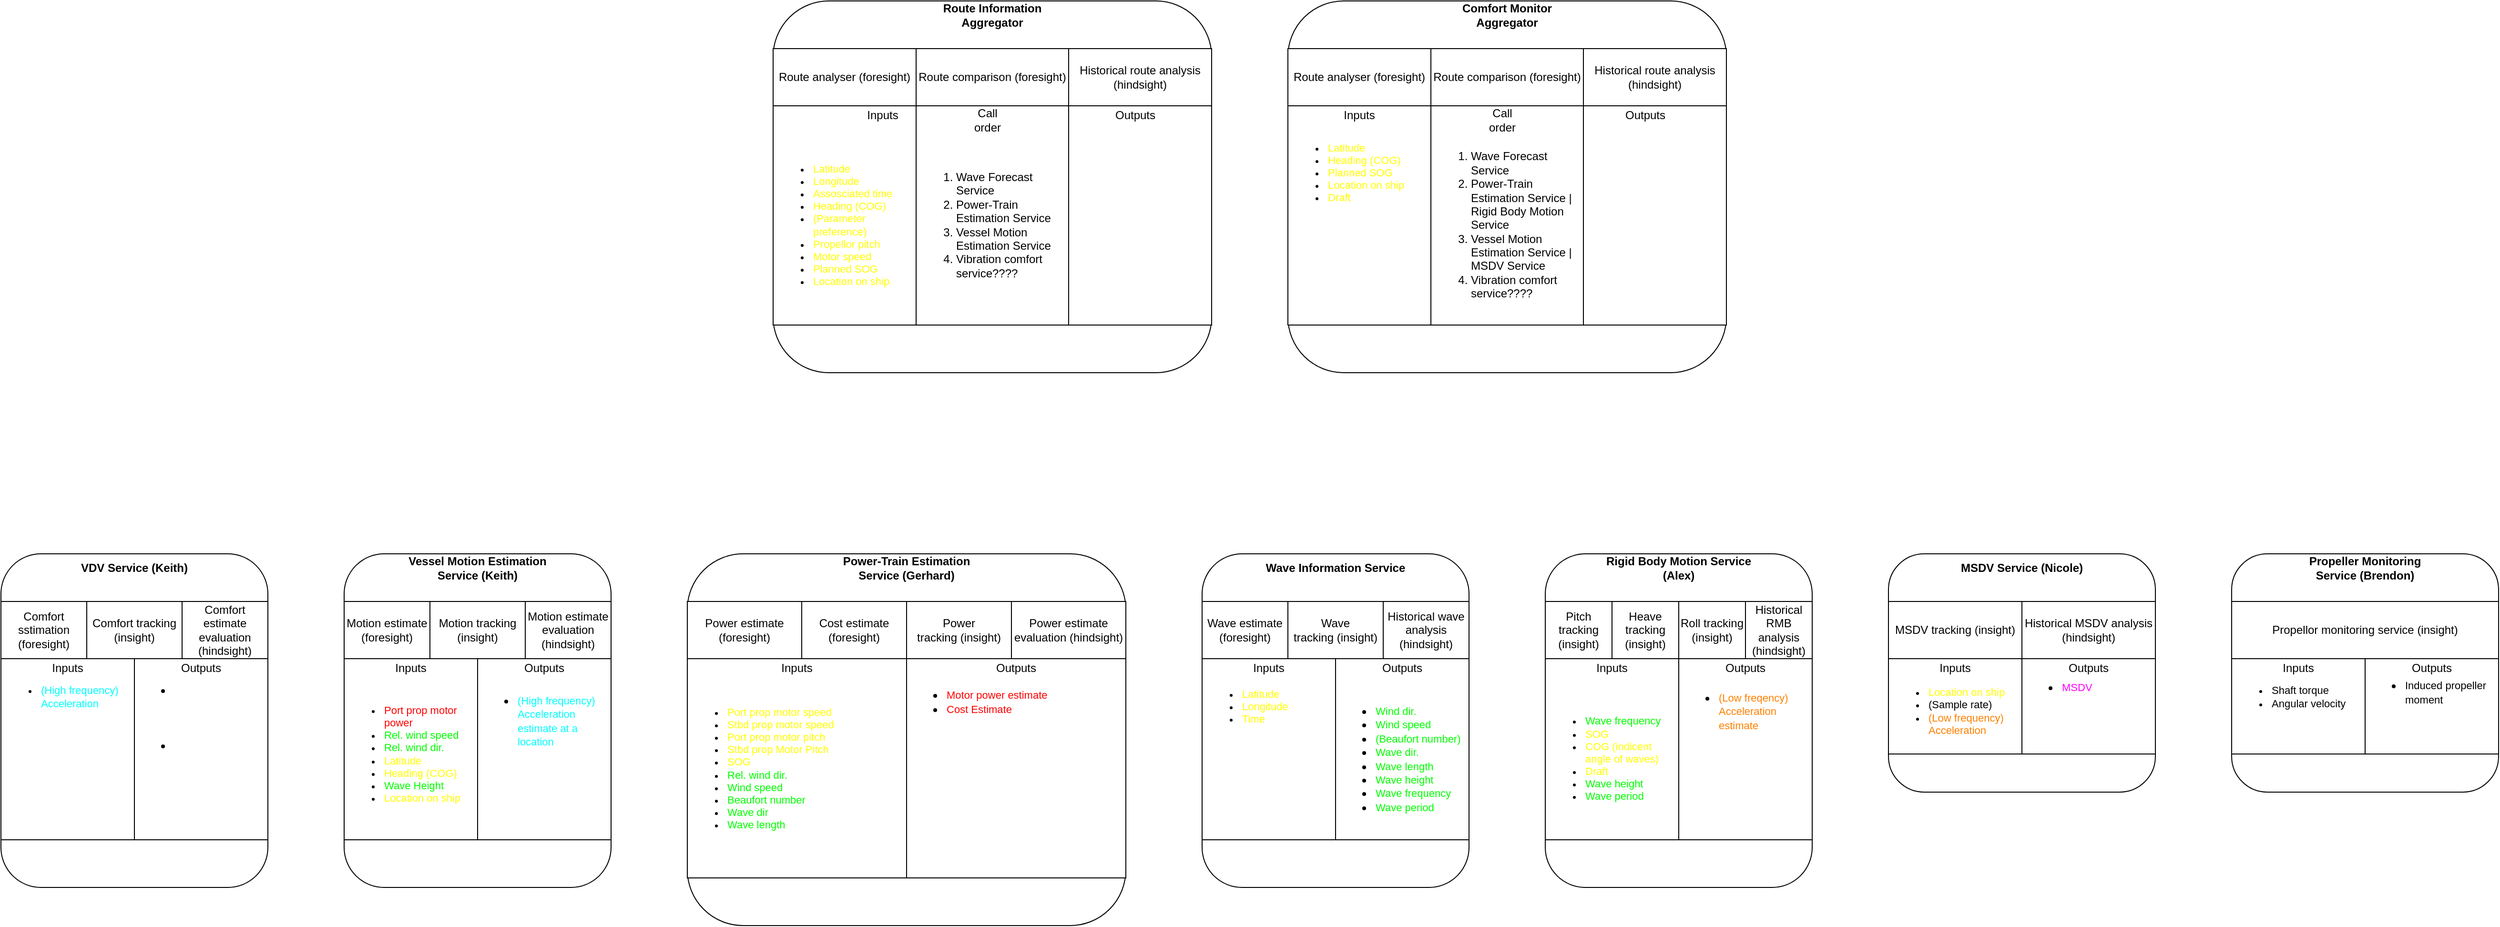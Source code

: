 <mxfile>
    <diagram id="dsrl2bsn8HHQjmTc-GfR" name="Page-1">
        <mxGraphModel dx="2766" dy="771" grid="1" gridSize="10" guides="1" tooltips="1" connect="1" arrows="1" fold="1" page="1" pageScale="1" pageWidth="827" pageHeight="1169" math="0" shadow="0">
            <root>
                <mxCell id="0"/>
                <mxCell id="1" parent="0"/>
                <mxCell id="2" value="" style="rounded=1;whiteSpace=wrap;html=1;" vertex="1" parent="1">
                    <mxGeometry x="320" y="90" width="460" height="390" as="geometry"/>
                </mxCell>
                <mxCell id="3" value="" style="rounded=0;whiteSpace=wrap;html=1;" vertex="1" parent="1">
                    <mxGeometry x="470" y="200" width="160" height="230" as="geometry"/>
                </mxCell>
                <mxCell id="4" value="" style="rounded=1;whiteSpace=wrap;html=1;" vertex="1" parent="1">
                    <mxGeometry x="-670" y="670" width="280" height="350" as="geometry"/>
                </mxCell>
                <mxCell id="5" value="" style="rounded=0;whiteSpace=wrap;html=1;" vertex="1" parent="1">
                    <mxGeometry x="-670" y="780" width="140" height="190" as="geometry"/>
                </mxCell>
                <mxCell id="6" value="" style="rounded=0;whiteSpace=wrap;html=1;" vertex="1" parent="1">
                    <mxGeometry x="-530" y="780" width="140" height="190" as="geometry"/>
                </mxCell>
                <mxCell id="7" value="&lt;b&gt;Vessel Motion Estimation Service (Keith)&lt;/b&gt;" style="text;html=1;strokeColor=none;fillColor=none;align=center;verticalAlign=middle;whiteSpace=wrap;rounded=0;" vertex="1" parent="1">
                    <mxGeometry x="-610" y="670" width="160" height="30" as="geometry"/>
                </mxCell>
                <mxCell id="8" value="Motion estimate (foresight)" style="rounded=0;whiteSpace=wrap;html=1;" vertex="1" parent="1">
                    <mxGeometry x="-670" y="720" width="90" height="60" as="geometry"/>
                </mxCell>
                <mxCell id="9" value="Motion tracking (insight)" style="rounded=0;whiteSpace=wrap;html=1;" vertex="1" parent="1">
                    <mxGeometry x="-580" y="720" width="100" height="60" as="geometry"/>
                </mxCell>
                <mxCell id="10" value="Motion estimate evaluation (hindsight)" style="rounded=0;whiteSpace=wrap;html=1;" vertex="1" parent="1">
                    <mxGeometry x="-480" y="720" width="90" height="60" as="geometry"/>
                </mxCell>
                <mxCell id="11" value="Inputs" style="text;html=1;strokeColor=none;fillColor=none;align=center;verticalAlign=middle;whiteSpace=wrap;rounded=0;" vertex="1" parent="1">
                    <mxGeometry x="-620" y="780" width="40" height="20" as="geometry"/>
                </mxCell>
                <mxCell id="12" value="&lt;ul style=&quot;font-size: 11px&quot;&gt;&lt;li&gt;&lt;font color=&quot;#ff0000&quot;&gt;Port prop motor power&lt;/font&gt;&lt;/li&gt;&lt;li&gt;&lt;font color=&quot;#00ff00&quot;&gt;Rel. wind speed&lt;/font&gt;&lt;/li&gt;&lt;li&gt;&lt;font color=&quot;#00ff00&quot;&gt;Rel. wind dir.&lt;/font&gt;&lt;/li&gt;&lt;li&gt;&lt;font color=&quot;#ffff00&quot;&gt;Latitude&lt;/font&gt;&lt;/li&gt;&lt;li&gt;&lt;font color=&quot;#ffff00&quot;&gt;Heading (COG)&lt;/font&gt;&lt;/li&gt;&lt;li&gt;&lt;font color=&quot;#00ff00&quot;&gt;Wave Height&lt;/font&gt;&lt;/li&gt;&lt;li&gt;&lt;font color=&quot;#ffff00&quot;&gt;Location on ship&lt;/font&gt;&lt;/li&gt;&lt;/ul&gt;" style="text;html=1;strokeColor=none;fillColor=none;align=left;verticalAlign=middle;whiteSpace=wrap;rounded=0;" vertex="1" parent="1">
                    <mxGeometry x="-670" y="800" width="140" height="160" as="geometry"/>
                </mxCell>
                <mxCell id="13" value="Outputs" style="text;html=1;strokeColor=none;fillColor=none;align=center;verticalAlign=middle;whiteSpace=wrap;rounded=0;" vertex="1" parent="1">
                    <mxGeometry x="-480" y="780" width="40" height="20" as="geometry"/>
                </mxCell>
                <mxCell id="14" value="&lt;ul&gt;&lt;li&gt;&lt;font style=&quot;font-size: 11px&quot; color=&quot;#00ffff&quot;&gt;(High frequency) Acceleration estimate at a location&lt;/font&gt;&lt;/li&gt;&lt;/ul&gt;" style="text;html=1;strokeColor=none;fillColor=none;align=left;verticalAlign=middle;whiteSpace=wrap;rounded=0;" vertex="1" parent="1">
                    <mxGeometry x="-530" y="800" width="140" height="90" as="geometry"/>
                </mxCell>
                <mxCell id="15" value="" style="rounded=1;whiteSpace=wrap;html=1;" vertex="1" parent="1">
                    <mxGeometry x="-310" y="670" width="460" height="390" as="geometry"/>
                </mxCell>
                <mxCell id="16" value="" style="rounded=0;whiteSpace=wrap;html=1;" vertex="1" parent="1">
                    <mxGeometry x="-310" y="780" width="230" height="230" as="geometry"/>
                </mxCell>
                <mxCell id="17" value="" style="rounded=0;whiteSpace=wrap;html=1;" vertex="1" parent="1">
                    <mxGeometry x="-80" y="780" width="230" height="230" as="geometry"/>
                </mxCell>
                <mxCell id="18" value="&lt;b&gt;Power-Train Estimation Service (Gerhard)&lt;/b&gt;" style="text;html=1;strokeColor=none;fillColor=none;align=center;verticalAlign=middle;whiteSpace=wrap;rounded=0;" vertex="1" parent="1">
                    <mxGeometry x="-160" y="670" width="160" height="30" as="geometry"/>
                </mxCell>
                <mxCell id="19" value="Power estimate (foresight)" style="rounded=0;whiteSpace=wrap;html=1;" vertex="1" parent="1">
                    <mxGeometry x="-310" y="720" width="120" height="60" as="geometry"/>
                </mxCell>
                <mxCell id="20" value="Power tracking&amp;nbsp;(insight)" style="rounded=0;whiteSpace=wrap;html=1;" vertex="1" parent="1">
                    <mxGeometry x="-80" y="720" width="110" height="60" as="geometry"/>
                </mxCell>
                <mxCell id="21" value="Power estimate evaluation (hindsight)" style="rounded=0;whiteSpace=wrap;html=1;" vertex="1" parent="1">
                    <mxGeometry x="30" y="720" width="120" height="60" as="geometry"/>
                </mxCell>
                <mxCell id="22" value="Inputs" style="text;html=1;strokeColor=none;fillColor=none;align=center;verticalAlign=middle;whiteSpace=wrap;rounded=0;" vertex="1" parent="1">
                    <mxGeometry x="-215" y="780" width="40" height="20" as="geometry"/>
                </mxCell>
                <mxCell id="23" value="&lt;ul style=&quot;font-size: 11px&quot;&gt;&lt;li&gt;&lt;font color=&quot;#ffff00&quot;&gt;Port prop motor speed&lt;/font&gt;&lt;/li&gt;&lt;li&gt;&lt;font color=&quot;#ffff00&quot;&gt;Stbd prop motor speed&lt;/font&gt;&lt;/li&gt;&lt;li&gt;&lt;font color=&quot;#ffff00&quot;&gt;Port prop motor pitch&lt;/font&gt;&lt;/li&gt;&lt;li&gt;&lt;font color=&quot;#ffff00&quot;&gt;Stbd prop Motor Pitch&lt;/font&gt;&lt;/li&gt;&lt;li&gt;&lt;font color=&quot;#ffff00&quot;&gt;SOG&lt;/font&gt;&lt;/li&gt;&lt;li&gt;&lt;font color=&quot;#00ff00&quot;&gt;Rel. wind dir.&lt;/font&gt;&lt;/li&gt;&lt;li&gt;&lt;font color=&quot;#00ff00&quot;&gt;Wind speed&lt;/font&gt;&lt;/li&gt;&lt;li&gt;&lt;font color=&quot;#00ff00&quot;&gt;Beaufort number&lt;/font&gt;&lt;/li&gt;&lt;li&gt;&lt;font color=&quot;#00ff00&quot;&gt;Wave dir&lt;/font&gt;&lt;/li&gt;&lt;li&gt;&lt;font color=&quot;#00ff00&quot;&gt;Wave length&lt;/font&gt;&lt;/li&gt;&lt;/ul&gt;" style="text;html=1;strokeColor=none;fillColor=none;align=left;verticalAlign=middle;whiteSpace=wrap;rounded=0;" vertex="1" parent="1">
                    <mxGeometry x="-310" y="800" width="230" height="190" as="geometry"/>
                </mxCell>
                <mxCell id="24" value="Outputs" style="text;html=1;strokeColor=none;fillColor=none;align=center;verticalAlign=middle;whiteSpace=wrap;rounded=0;" vertex="1" parent="1">
                    <mxGeometry x="15" y="780" width="40" height="20" as="geometry"/>
                </mxCell>
                <mxCell id="25" value="&lt;ul&gt;&lt;li&gt;&lt;span style=&quot;font-size: 11px&quot;&gt;&lt;font color=&quot;#ff0000&quot;&gt;Motor power estimate&lt;/font&gt;&lt;/span&gt;&lt;/li&gt;&lt;li&gt;&lt;span style=&quot;font-size: 11px&quot;&gt;&lt;font color=&quot;#ff0000&quot;&gt;Cost Estimate&lt;/font&gt;&lt;/span&gt;&lt;/li&gt;&lt;/ul&gt;" style="text;html=1;strokeColor=none;fillColor=none;align=left;verticalAlign=middle;whiteSpace=wrap;rounded=0;" vertex="1" parent="1">
                    <mxGeometry x="-80" y="800" width="230" height="50" as="geometry"/>
                </mxCell>
                <mxCell id="26" value="Cost estimate (foresight)" style="rounded=0;whiteSpace=wrap;html=1;" vertex="1" parent="1">
                    <mxGeometry x="-190" y="720" width="110" height="60" as="geometry"/>
                </mxCell>
                <mxCell id="27" value="" style="rounded=1;whiteSpace=wrap;html=1;" vertex="1" parent="1">
                    <mxGeometry x="230" y="670" width="280" height="350" as="geometry"/>
                </mxCell>
                <mxCell id="28" value="" style="rounded=0;whiteSpace=wrap;html=1;" vertex="1" parent="1">
                    <mxGeometry x="230" y="780" width="140" height="190" as="geometry"/>
                </mxCell>
                <mxCell id="29" value="" style="rounded=0;whiteSpace=wrap;html=1;" vertex="1" parent="1">
                    <mxGeometry x="370" y="780" width="140" height="190" as="geometry"/>
                </mxCell>
                <mxCell id="30" value="&lt;b&gt;Wave Information Service&lt;/b&gt;" style="text;html=1;strokeColor=none;fillColor=none;align=center;verticalAlign=middle;whiteSpace=wrap;rounded=0;" vertex="1" parent="1">
                    <mxGeometry x="290" y="670" width="160" height="30" as="geometry"/>
                </mxCell>
                <mxCell id="31" value="Wave estimate (foresight)" style="rounded=0;whiteSpace=wrap;html=1;" vertex="1" parent="1">
                    <mxGeometry x="230" y="720" width="90" height="60" as="geometry"/>
                </mxCell>
                <mxCell id="32" value="Wave tracking&amp;nbsp;(insight)" style="rounded=0;whiteSpace=wrap;html=1;" vertex="1" parent="1">
                    <mxGeometry x="320" y="720" width="100" height="60" as="geometry"/>
                </mxCell>
                <mxCell id="33" value="Historical wave analysis (hindsight)" style="rounded=0;whiteSpace=wrap;html=1;" vertex="1" parent="1">
                    <mxGeometry x="420" y="720" width="90" height="60" as="geometry"/>
                </mxCell>
                <mxCell id="34" value="Inputs" style="text;html=1;strokeColor=none;fillColor=none;align=center;verticalAlign=middle;whiteSpace=wrap;rounded=0;" vertex="1" parent="1">
                    <mxGeometry x="280" y="780" width="40" height="20" as="geometry"/>
                </mxCell>
                <mxCell id="35" value="&lt;ul style=&quot;font-size: 11px&quot;&gt;&lt;li&gt;&lt;font color=&quot;#ffff00&quot;&gt;Latitude&lt;/font&gt;&lt;/li&gt;&lt;li&gt;&lt;font color=&quot;#ffff00&quot;&gt;Longitude&lt;/font&gt;&lt;/li&gt;&lt;li&gt;&lt;font color=&quot;#ffff00&quot;&gt;Time&lt;/font&gt;&lt;/li&gt;&lt;/ul&gt;" style="text;html=1;strokeColor=none;fillColor=none;align=left;verticalAlign=middle;whiteSpace=wrap;rounded=0;" vertex="1" parent="1">
                    <mxGeometry x="230" y="800" width="140" height="60" as="geometry"/>
                </mxCell>
                <mxCell id="36" value="Outputs" style="text;html=1;strokeColor=none;fillColor=none;align=center;verticalAlign=middle;whiteSpace=wrap;rounded=0;" vertex="1" parent="1">
                    <mxGeometry x="420" y="780" width="40" height="20" as="geometry"/>
                </mxCell>
                <mxCell id="37" value="&lt;ul&gt;&lt;li&gt;&lt;span style=&quot;font-size: 11px&quot;&gt;&lt;font color=&quot;#00ff00&quot;&gt;Wind dir.&lt;/font&gt;&lt;/span&gt;&lt;/li&gt;&lt;li&gt;&lt;span style=&quot;font-size: 11px&quot;&gt;&lt;font color=&quot;#00ff00&quot;&gt;Wind speed&lt;/font&gt;&lt;/span&gt;&lt;/li&gt;&lt;li&gt;&lt;span style=&quot;font-size: 11px&quot;&gt;&lt;font color=&quot;#00ff00&quot;&gt;(Beaufort number)&lt;/font&gt;&lt;/span&gt;&lt;/li&gt;&lt;li&gt;&lt;span style=&quot;font-size: 11px&quot;&gt;&lt;font color=&quot;#00ff00&quot;&gt;Wave dir.&lt;/font&gt;&lt;/span&gt;&lt;/li&gt;&lt;li&gt;&lt;span style=&quot;font-size: 11px&quot;&gt;&lt;font color=&quot;#00ff00&quot;&gt;Wave length&lt;/font&gt;&lt;/span&gt;&lt;/li&gt;&lt;li&gt;&lt;span style=&quot;font-size: 11px&quot;&gt;&lt;font color=&quot;#00ff00&quot;&gt;Wave height&lt;/font&gt;&lt;/span&gt;&lt;/li&gt;&lt;li&gt;&lt;span style=&quot;font-size: 11px&quot;&gt;&lt;font color=&quot;#00ff00&quot;&gt;Wave frequency&lt;/font&gt;&lt;/span&gt;&lt;/li&gt;&lt;li&gt;&lt;span style=&quot;font-size: 11px&quot;&gt;&lt;font color=&quot;#00ff00&quot;&gt;Wave period&lt;/font&gt;&lt;/span&gt;&lt;/li&gt;&lt;/ul&gt;" style="text;html=1;strokeColor=none;fillColor=none;align=left;verticalAlign=middle;whiteSpace=wrap;rounded=0;" vertex="1" parent="1">
                    <mxGeometry x="370" y="800" width="140" height="170" as="geometry"/>
                </mxCell>
                <mxCell id="38" value="" style="rounded=1;whiteSpace=wrap;html=1;" vertex="1" parent="1">
                    <mxGeometry x="590" y="670" width="280" height="350" as="geometry"/>
                </mxCell>
                <mxCell id="39" value="" style="rounded=0;whiteSpace=wrap;html=1;" vertex="1" parent="1">
                    <mxGeometry x="590" y="780" width="140" height="190" as="geometry"/>
                </mxCell>
                <mxCell id="40" value="" style="rounded=0;whiteSpace=wrap;html=1;" vertex="1" parent="1">
                    <mxGeometry x="730" y="780" width="140" height="190" as="geometry"/>
                </mxCell>
                <mxCell id="41" value="&lt;b&gt;Rigid Body Motion Service (Alex)&lt;/b&gt;" style="text;html=1;strokeColor=none;fillColor=none;align=center;verticalAlign=middle;whiteSpace=wrap;rounded=0;" vertex="1" parent="1">
                    <mxGeometry x="650" y="670" width="160" height="30" as="geometry"/>
                </mxCell>
                <mxCell id="42" value="Pitch tracking (insight)" style="rounded=0;whiteSpace=wrap;html=1;" vertex="1" parent="1">
                    <mxGeometry x="590" y="720" width="70" height="60" as="geometry"/>
                </mxCell>
                <mxCell id="43" value="Historical RMB analysis (hindsight)" style="rounded=0;whiteSpace=wrap;html=1;" vertex="1" parent="1">
                    <mxGeometry x="800" y="720" width="70" height="60" as="geometry"/>
                </mxCell>
                <mxCell id="44" value="Inputs" style="text;html=1;strokeColor=none;fillColor=none;align=center;verticalAlign=middle;whiteSpace=wrap;rounded=0;" vertex="1" parent="1">
                    <mxGeometry x="640" y="780" width="40" height="20" as="geometry"/>
                </mxCell>
                <mxCell id="45" value="&lt;ul style=&quot;font-size: 11px&quot;&gt;&lt;li&gt;&lt;font color=&quot;#00ff00&quot;&gt;Wave frequency&lt;/font&gt;&lt;/li&gt;&lt;li&gt;&lt;font color=&quot;#ffff00&quot;&gt;SOG&lt;/font&gt;&lt;/li&gt;&lt;li&gt;&lt;font color=&quot;#ffff00&quot;&gt;COG (indicent angle of waves)&lt;/font&gt;&lt;/li&gt;&lt;li&gt;&lt;font color=&quot;#ffff00&quot;&gt;Draft&lt;/font&gt;&lt;/li&gt;&lt;li&gt;&lt;font color=&quot;#00ff00&quot;&gt;Wave height&lt;/font&gt;&lt;/li&gt;&lt;li&gt;&lt;font color=&quot;#00ff00&quot;&gt;Wave period&lt;/font&gt;&lt;/li&gt;&lt;/ul&gt;" style="text;html=1;strokeColor=none;fillColor=none;align=left;verticalAlign=middle;whiteSpace=wrap;rounded=0;" vertex="1" parent="1">
                    <mxGeometry x="590" y="800" width="140" height="170" as="geometry"/>
                </mxCell>
                <mxCell id="46" value="Outputs" style="text;html=1;strokeColor=none;fillColor=none;align=center;verticalAlign=middle;whiteSpace=wrap;rounded=0;" vertex="1" parent="1">
                    <mxGeometry x="780" y="780" width="40" height="20" as="geometry"/>
                </mxCell>
                <mxCell id="47" value="&lt;ul&gt;&lt;li&gt;&lt;span style=&quot;font-size: 11px&quot;&gt;&lt;font color=&quot;#ff8000&quot;&gt;(Low freqency) Acceleration estimate&lt;/font&gt;&lt;/span&gt;&lt;/li&gt;&lt;/ul&gt;" style="text;html=1;strokeColor=none;fillColor=none;align=left;verticalAlign=middle;whiteSpace=wrap;rounded=0;" vertex="1" parent="1">
                    <mxGeometry x="730" y="800" width="140" height="70" as="geometry"/>
                </mxCell>
                <mxCell id="48" value="Heave tracking (insight)" style="rounded=0;whiteSpace=wrap;html=1;" vertex="1" parent="1">
                    <mxGeometry x="660" y="720" width="70" height="60" as="geometry"/>
                </mxCell>
                <mxCell id="49" value="Roll tracking (insight)" style="rounded=0;whiteSpace=wrap;html=1;" vertex="1" parent="1">
                    <mxGeometry x="730" y="720" width="70" height="60" as="geometry"/>
                </mxCell>
                <mxCell id="50" value="" style="rounded=1;whiteSpace=wrap;html=1;" vertex="1" parent="1">
                    <mxGeometry x="950" y="670" width="280" height="250" as="geometry"/>
                </mxCell>
                <mxCell id="51" value="" style="rounded=0;whiteSpace=wrap;html=1;" vertex="1" parent="1">
                    <mxGeometry x="950" y="780" width="140" height="100" as="geometry"/>
                </mxCell>
                <mxCell id="52" value="" style="rounded=0;whiteSpace=wrap;html=1;" vertex="1" parent="1">
                    <mxGeometry x="1090" y="780" width="140" height="100" as="geometry"/>
                </mxCell>
                <mxCell id="53" value="&lt;b&gt;MSDV Service (Nicole)&lt;/b&gt;" style="text;html=1;strokeColor=none;fillColor=none;align=center;verticalAlign=middle;whiteSpace=wrap;rounded=0;" vertex="1" parent="1">
                    <mxGeometry x="1010" y="670" width="160" height="30" as="geometry"/>
                </mxCell>
                <mxCell id="54" value="MSDV tracking (insight)" style="rounded=0;whiteSpace=wrap;html=1;" vertex="1" parent="1">
                    <mxGeometry x="950" y="720" width="140" height="60" as="geometry"/>
                </mxCell>
                <mxCell id="55" value="Historical MSDV analysis (hindsight)" style="rounded=0;whiteSpace=wrap;html=1;" vertex="1" parent="1">
                    <mxGeometry x="1090" y="720" width="140" height="60" as="geometry"/>
                </mxCell>
                <mxCell id="56" value="Inputs" style="text;html=1;strokeColor=none;fillColor=none;align=center;verticalAlign=middle;whiteSpace=wrap;rounded=0;" vertex="1" parent="1">
                    <mxGeometry x="1000" y="780" width="40" height="20" as="geometry"/>
                </mxCell>
                <mxCell id="57" value="&lt;ul style=&quot;font-size: 11px&quot;&gt;&lt;li&gt;&lt;font color=&quot;#ffff00&quot;&gt;Location on ship&lt;/font&gt;&lt;/li&gt;&lt;li&gt;(Sample rate)&lt;/li&gt;&lt;li&gt;&lt;font color=&quot;#ff8000&quot;&gt;(Low frequency) Acceleration&lt;/font&gt;&lt;/li&gt;&lt;/ul&gt;" style="text;html=1;strokeColor=none;fillColor=none;align=left;verticalAlign=middle;whiteSpace=wrap;rounded=0;" vertex="1" parent="1">
                    <mxGeometry x="950" y="800" width="140" height="70" as="geometry"/>
                </mxCell>
                <mxCell id="58" value="Outputs" style="text;html=1;strokeColor=none;fillColor=none;align=center;verticalAlign=middle;whiteSpace=wrap;rounded=0;" vertex="1" parent="1">
                    <mxGeometry x="1140" y="780" width="40" height="20" as="geometry"/>
                </mxCell>
                <mxCell id="59" value="&lt;ul&gt;&lt;li&gt;&lt;span style=&quot;font-size: 11px&quot;&gt;&lt;font color=&quot;#ff00ff&quot;&gt;MSDV&lt;/font&gt;&lt;/span&gt;&lt;/li&gt;&lt;/ul&gt;" style="text;html=1;strokeColor=none;fillColor=none;align=left;verticalAlign=middle;whiteSpace=wrap;rounded=0;" vertex="1" parent="1">
                    <mxGeometry x="1090" y="800" width="140" height="20" as="geometry"/>
                </mxCell>
                <mxCell id="60" value="" style="rounded=1;whiteSpace=wrap;html=1;" vertex="1" parent="1">
                    <mxGeometry x="1310" y="670" width="280" height="250" as="geometry"/>
                </mxCell>
                <mxCell id="61" value="" style="rounded=0;whiteSpace=wrap;html=1;" vertex="1" parent="1">
                    <mxGeometry x="1310" y="780" width="140" height="100" as="geometry"/>
                </mxCell>
                <mxCell id="62" value="" style="rounded=0;whiteSpace=wrap;html=1;" vertex="1" parent="1">
                    <mxGeometry x="1450" y="780" width="140" height="100" as="geometry"/>
                </mxCell>
                <mxCell id="63" value="&lt;b&gt;Propeller Monitoring Service (Brendon)&lt;/b&gt;" style="text;html=1;strokeColor=none;fillColor=none;align=center;verticalAlign=middle;whiteSpace=wrap;rounded=0;" vertex="1" parent="1">
                    <mxGeometry x="1370" y="670" width="160" height="30" as="geometry"/>
                </mxCell>
                <mxCell id="64" value="Propellor monitoring service (insight)" style="rounded=0;whiteSpace=wrap;html=1;" vertex="1" parent="1">
                    <mxGeometry x="1310" y="720" width="280" height="60" as="geometry"/>
                </mxCell>
                <mxCell id="65" value="Inputs" style="text;html=1;strokeColor=none;fillColor=none;align=center;verticalAlign=middle;whiteSpace=wrap;rounded=0;" vertex="1" parent="1">
                    <mxGeometry x="1360" y="780" width="40" height="20" as="geometry"/>
                </mxCell>
                <mxCell id="66" value="&lt;ul style=&quot;font-size: 11px&quot;&gt;&lt;li&gt;Shaft torque&lt;/li&gt;&lt;li&gt;Angular velocity&lt;/li&gt;&lt;/ul&gt;" style="text;html=1;strokeColor=none;fillColor=none;align=left;verticalAlign=middle;whiteSpace=wrap;rounded=0;" vertex="1" parent="1">
                    <mxGeometry x="1310" y="800" width="140" height="40" as="geometry"/>
                </mxCell>
                <mxCell id="67" value="Outputs" style="text;html=1;strokeColor=none;fillColor=none;align=center;verticalAlign=middle;whiteSpace=wrap;rounded=0;" vertex="1" parent="1">
                    <mxGeometry x="1500" y="780" width="40" height="20" as="geometry"/>
                </mxCell>
                <mxCell id="68" value="&lt;ul&gt;&lt;li&gt;&lt;span style=&quot;font-size: 11px&quot;&gt;Induced propeller moment&lt;/span&gt;&lt;/li&gt;&lt;/ul&gt;" style="text;html=1;strokeColor=none;fillColor=none;align=left;verticalAlign=middle;whiteSpace=wrap;rounded=0;" vertex="1" parent="1">
                    <mxGeometry x="1450" y="800" width="140" height="30" as="geometry"/>
                </mxCell>
                <mxCell id="69" value="" style="rounded=1;whiteSpace=wrap;html=1;" vertex="1" parent="1">
                    <mxGeometry x="-220" y="90" width="460" height="390" as="geometry"/>
                </mxCell>
                <mxCell id="70" value="" style="rounded=0;whiteSpace=wrap;html=1;" vertex="1" parent="1">
                    <mxGeometry x="-220" y="200" width="150" height="230" as="geometry"/>
                </mxCell>
                <mxCell id="71" value="" style="rounded=0;whiteSpace=wrap;html=1;" vertex="1" parent="1">
                    <mxGeometry x="90" y="200" width="150" height="230" as="geometry"/>
                </mxCell>
                <mxCell id="72" value="&lt;b&gt;Route Information Aggregator&lt;/b&gt;" style="text;html=1;strokeColor=none;fillColor=none;align=center;verticalAlign=middle;whiteSpace=wrap;rounded=0;" vertex="1" parent="1">
                    <mxGeometry x="-70" y="90" width="160" height="30" as="geometry"/>
                </mxCell>
                <mxCell id="73" value="Route analyser (foresight)" style="rounded=0;whiteSpace=wrap;html=1;" vertex="1" parent="1">
                    <mxGeometry x="-220" y="140" width="150" height="60" as="geometry"/>
                </mxCell>
                <mxCell id="74" value="Historical route analysis (hindsight)" style="rounded=0;whiteSpace=wrap;html=1;" vertex="1" parent="1">
                    <mxGeometry x="90" y="140" width="150" height="60" as="geometry"/>
                </mxCell>
                <mxCell id="75" value="Inputs" style="text;html=1;strokeColor=none;fillColor=none;align=center;verticalAlign=middle;whiteSpace=wrap;rounded=0;" vertex="1" parent="1">
                    <mxGeometry x="-125" y="200" width="40" height="20" as="geometry"/>
                </mxCell>
                <mxCell id="76" value="&lt;ul style=&quot;font-size: 11px&quot;&gt;&lt;li&gt;&lt;font color=&quot;#ffff00&quot;&gt;Latitude&lt;/font&gt;&lt;/li&gt;&lt;li&gt;&lt;font color=&quot;#ffff00&quot;&gt;Longitude&lt;/font&gt;&lt;/li&gt;&lt;li&gt;&lt;font color=&quot;#ffff00&quot;&gt;Assosciated time&lt;/font&gt;&lt;/li&gt;&lt;li&gt;&lt;font color=&quot;#ffff00&quot;&gt;Heading (COG)&lt;/font&gt;&lt;/li&gt;&lt;li&gt;&lt;font color=&quot;#ffff00&quot;&gt;(Parameter preference)&lt;/font&gt;&lt;/li&gt;&lt;li&gt;&lt;font color=&quot;#ffff00&quot;&gt;Propellor pitch&lt;/font&gt;&lt;/li&gt;&lt;li&gt;&lt;font color=&quot;#ffff00&quot;&gt;Motor speed&lt;/font&gt;&lt;/li&gt;&lt;li&gt;&lt;font color=&quot;#ffff00&quot;&gt;Planned SOG&lt;/font&gt;&lt;/li&gt;&lt;li&gt;&lt;font color=&quot;#ffff00&quot;&gt;Location on ship&lt;/font&gt;&lt;/li&gt;&lt;/ul&gt;" style="text;html=1;strokeColor=none;fillColor=none;align=left;verticalAlign=middle;whiteSpace=wrap;rounded=0;" vertex="1" parent="1">
                    <mxGeometry x="-220" y="220" width="150" height="210" as="geometry"/>
                </mxCell>
                <mxCell id="77" value="Outputs" style="text;html=1;strokeColor=none;fillColor=none;align=center;verticalAlign=middle;whiteSpace=wrap;rounded=0;" vertex="1" parent="1">
                    <mxGeometry x="140" y="200" width="40" height="20" as="geometry"/>
                </mxCell>
                <mxCell id="78" value="&lt;ul&gt;&lt;li&gt;&lt;br&gt;&lt;/li&gt;&lt;/ul&gt;" style="text;html=1;strokeColor=none;fillColor=none;align=left;verticalAlign=middle;whiteSpace=wrap;rounded=0;" vertex="1" parent="1">
                    <mxGeometry x="10" y="220" width="230" height="50" as="geometry"/>
                </mxCell>
                <mxCell id="79" value="Route comparison (foresight)" style="rounded=0;whiteSpace=wrap;html=1;" vertex="1" parent="1">
                    <mxGeometry x="-70" y="140" width="160" height="60" as="geometry"/>
                </mxCell>
                <mxCell id="80" value="" style="rounded=0;whiteSpace=wrap;html=1;" vertex="1" parent="1">
                    <mxGeometry x="320" y="200" width="150" height="230" as="geometry"/>
                </mxCell>
                <mxCell id="81" value="" style="rounded=0;whiteSpace=wrap;html=1;" vertex="1" parent="1">
                    <mxGeometry x="630" y="200" width="150" height="230" as="geometry"/>
                </mxCell>
                <mxCell id="82" value="&lt;b&gt;Comfort Monitor Aggregator&lt;/b&gt;" style="text;html=1;strokeColor=none;fillColor=none;align=center;verticalAlign=middle;whiteSpace=wrap;rounded=0;" vertex="1" parent="1">
                    <mxGeometry x="470" y="90" width="160" height="30" as="geometry"/>
                </mxCell>
                <mxCell id="83" value="Route analyser (foresight)" style="rounded=0;whiteSpace=wrap;html=1;" vertex="1" parent="1">
                    <mxGeometry x="320" y="140" width="150" height="60" as="geometry"/>
                </mxCell>
                <mxCell id="84" value="Historical route analysis (hindsight)" style="rounded=0;whiteSpace=wrap;html=1;" vertex="1" parent="1">
                    <mxGeometry x="630" y="140" width="150" height="60" as="geometry"/>
                </mxCell>
                <mxCell id="85" value="Inputs" style="text;html=1;strokeColor=none;fillColor=none;align=center;verticalAlign=middle;whiteSpace=wrap;rounded=0;" vertex="1" parent="1">
                    <mxGeometry x="375" y="200" width="40" height="20" as="geometry"/>
                </mxCell>
                <mxCell id="86" value="&lt;ul style=&quot;font-size: 11px&quot;&gt;&lt;li&gt;&lt;span style=&quot;color: rgb(255 , 255 , 0)&quot;&gt;Latitude&lt;/span&gt;&lt;/li&gt;&lt;li&gt;&lt;span style=&quot;color: rgb(255 , 255 , 0)&quot;&gt;Heading (COG)&lt;/span&gt;&lt;br&gt;&lt;/li&gt;&lt;li&gt;&lt;span style=&quot;color: rgb(255 , 255 , 0)&quot;&gt;Planned SOG&lt;/span&gt;&lt;br&gt;&lt;/li&gt;&lt;li&gt;&lt;font color=&quot;#ffff00&quot;&gt;Location on ship&lt;/font&gt;&lt;/li&gt;&lt;li&gt;&lt;font color=&quot;#ffff00&quot;&gt;Draft&lt;/font&gt;&lt;/li&gt;&lt;/ul&gt;" style="text;html=1;strokeColor=none;fillColor=none;align=left;verticalAlign=middle;whiteSpace=wrap;rounded=0;" vertex="1" parent="1">
                    <mxGeometry x="320" y="220" width="230" height="100" as="geometry"/>
                </mxCell>
                <mxCell id="87" value="Outputs" style="text;html=1;strokeColor=none;fillColor=none;align=center;verticalAlign=middle;whiteSpace=wrap;rounded=0;" vertex="1" parent="1">
                    <mxGeometry x="675" y="200" width="40" height="20" as="geometry"/>
                </mxCell>
                <mxCell id="88" value="Route comparison (foresight)" style="rounded=0;whiteSpace=wrap;html=1;" vertex="1" parent="1">
                    <mxGeometry x="470" y="140" width="160" height="60" as="geometry"/>
                </mxCell>
                <mxCell id="89" value="" style="rounded=0;whiteSpace=wrap;html=1;" vertex="1" parent="1">
                    <mxGeometry x="-70" y="200" width="160" height="230" as="geometry"/>
                </mxCell>
                <mxCell id="90" value="Call order" style="text;html=1;strokeColor=none;fillColor=none;align=center;verticalAlign=middle;whiteSpace=wrap;rounded=0;" vertex="1" parent="1">
                    <mxGeometry x="-15" y="200" width="40" height="30" as="geometry"/>
                </mxCell>
                <mxCell id="91" value="&lt;ol&gt;&lt;li&gt;Wave Forecast Service&lt;/li&gt;&lt;li&gt;Power-Train Estimation Service&lt;/li&gt;&lt;li&gt;Vessel Motion Estimation Service&lt;/li&gt;&lt;li&gt;Vibration comfort service????&lt;/li&gt;&lt;/ol&gt;" style="text;html=1;strokeColor=none;fillColor=none;align=left;verticalAlign=middle;whiteSpace=wrap;rounded=0;" vertex="1" parent="1">
                    <mxGeometry x="-70" y="220" width="160" height="210" as="geometry"/>
                </mxCell>
                <mxCell id="92" value="Call order" style="text;html=1;strokeColor=none;fillColor=none;align=center;verticalAlign=middle;whiteSpace=wrap;rounded=0;" vertex="1" parent="1">
                    <mxGeometry x="525" y="200" width="40" height="30" as="geometry"/>
                </mxCell>
                <mxCell id="93" value="&lt;ol&gt;&lt;li&gt;Wave Forecast Service&lt;/li&gt;&lt;li&gt;Power-Train Estimation Service | Rigid Body Motion Service&lt;/li&gt;&lt;li&gt;Vessel Motion Estimation Service | MSDV Service&lt;/li&gt;&lt;li&gt;Vibration comfort service????&lt;/li&gt;&lt;/ol&gt;" style="text;html=1;strokeColor=none;fillColor=none;align=left;verticalAlign=middle;whiteSpace=wrap;rounded=0;" vertex="1" parent="1">
                    <mxGeometry x="470" y="220" width="160" height="210" as="geometry"/>
                </mxCell>
                <mxCell id="94" value="" style="rounded=1;whiteSpace=wrap;html=1;" vertex="1" parent="1">
                    <mxGeometry x="-1030" y="670" width="280" height="350" as="geometry"/>
                </mxCell>
                <mxCell id="95" value="" style="rounded=0;whiteSpace=wrap;html=1;" vertex="1" parent="1">
                    <mxGeometry x="-1030" y="780" width="140" height="190" as="geometry"/>
                </mxCell>
                <mxCell id="96" value="" style="rounded=0;whiteSpace=wrap;html=1;" vertex="1" parent="1">
                    <mxGeometry x="-890" y="780" width="140" height="190" as="geometry"/>
                </mxCell>
                <mxCell id="97" value="&lt;b&gt;VDV Service (Keith)&lt;/b&gt;" style="text;html=1;strokeColor=none;fillColor=none;align=center;verticalAlign=middle;whiteSpace=wrap;rounded=0;" vertex="1" parent="1">
                    <mxGeometry x="-970" y="670" width="160" height="30" as="geometry"/>
                </mxCell>
                <mxCell id="98" value="Comfort sstimation (foresight)" style="rounded=0;whiteSpace=wrap;html=1;" vertex="1" parent="1">
                    <mxGeometry x="-1030" y="720" width="90" height="60" as="geometry"/>
                </mxCell>
                <mxCell id="99" value="Comfort tracking (insight)" style="rounded=0;whiteSpace=wrap;html=1;" vertex="1" parent="1">
                    <mxGeometry x="-940" y="720" width="100" height="60" as="geometry"/>
                </mxCell>
                <mxCell id="100" value="Comfort estimate evaluation (hindsight)" style="rounded=0;whiteSpace=wrap;html=1;" vertex="1" parent="1">
                    <mxGeometry x="-840" y="720" width="90" height="60" as="geometry"/>
                </mxCell>
                <mxCell id="101" value="Inputs" style="text;html=1;strokeColor=none;fillColor=none;align=center;verticalAlign=middle;whiteSpace=wrap;rounded=0;" vertex="1" parent="1">
                    <mxGeometry x="-980" y="780" width="40" height="20" as="geometry"/>
                </mxCell>
                <mxCell id="102" value="&lt;ul style=&quot;font-size: 11px&quot;&gt;&lt;li&gt;&lt;font color=&quot;#00ffff&quot;&gt;(High frequency) Acceleration&lt;/font&gt;&lt;/li&gt;&lt;/ul&gt;" style="text;html=1;strokeColor=none;fillColor=none;align=left;verticalAlign=middle;whiteSpace=wrap;rounded=0;" vertex="1" parent="1">
                    <mxGeometry x="-1030" y="800" width="140" height="40" as="geometry"/>
                </mxCell>
                <mxCell id="103" value="Outputs" style="text;html=1;strokeColor=none;fillColor=none;align=center;verticalAlign=middle;whiteSpace=wrap;rounded=0;" vertex="1" parent="1">
                    <mxGeometry x="-840" y="780" width="40" height="20" as="geometry"/>
                </mxCell>
                <mxCell id="104" value="&lt;ul&gt;&lt;li&gt;&lt;font style=&quot;font-size: 11px&quot; color=&quot;#ffffff&quot;&gt;Health guidance caution zones? (Annex B of ISO 2631-1&lt;/font&gt;&lt;/li&gt;&lt;li&gt;&lt;font style=&quot;font-size: 11px&quot; color=&quot;#ffffff&quot;&gt;Comfort classification (Annex C of ISO2631-1&lt;/font&gt;&lt;/li&gt;&lt;/ul&gt;" style="text;html=1;strokeColor=none;fillColor=none;align=left;verticalAlign=middle;whiteSpace=wrap;rounded=0;" vertex="1" parent="1">
                    <mxGeometry x="-890" y="805" width="140" height="115" as="geometry"/>
                </mxCell>
            </root>
        </mxGraphModel>
    </diagram>
</mxfile>